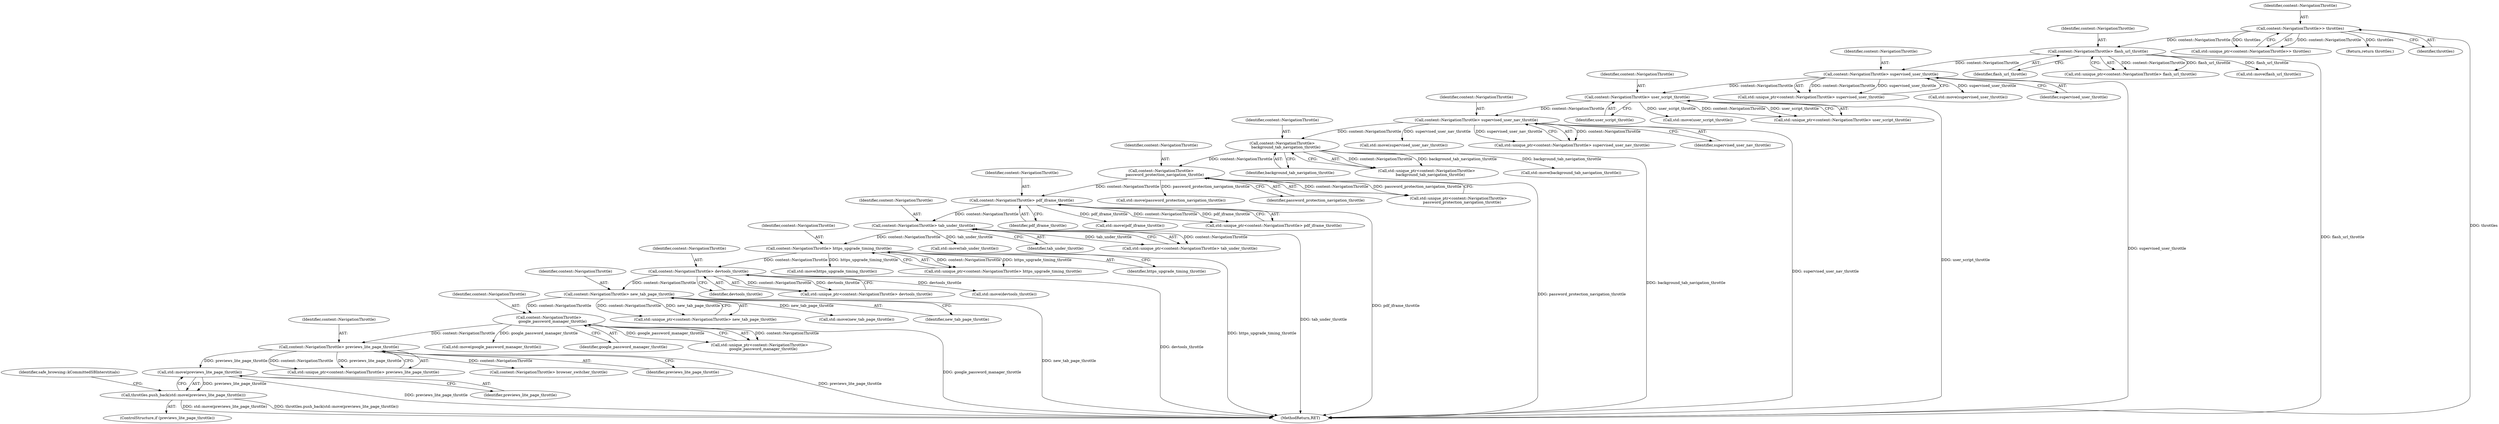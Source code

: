 digraph "0_Chrome_5bb223676defeba9c44a5ce42460c86e24561e73@API" {
"1000370" [label="(Call,std::move(previews_lite_page_throttle))"];
"1000362" [label="(Call,content::NavigationThrottle> previews_lite_page_throttle)"];
"1000349" [label="(Call,content::NavigationThrottle>\n      google_password_manager_throttle)"];
"1000336" [label="(Call,content::NavigationThrottle> new_tab_page_throttle)"];
"1000323" [label="(Call,content::NavigationThrottle> devtools_throttle)"];
"1000310" [label="(Call,content::NavigationThrottle> https_upgrade_timing_throttle)"];
"1000269" [label="(Call,content::NavigationThrottle> tab_under_throttle)"];
"1000256" [label="(Call,content::NavigationThrottle> pdf_iframe_throttle)"];
"1000242" [label="(Call,content::NavigationThrottle>\n      password_protection_navigation_throttle)"];
"1000229" [label="(Call,content::NavigationThrottle>\n      background_tab_navigation_throttle)"];
"1000205" [label="(Call,content::NavigationThrottle> supervised_user_nav_throttle)"];
"1000192" [label="(Call,content::NavigationThrottle> user_script_throttle)"];
"1000132" [label="(Call,content::NavigationThrottle> supervised_user_throttle)"];
"1000119" [label="(Call,content::NavigationThrottle> flash_url_throttle)"];
"1000107" [label="(Call,content::NavigationThrottle>> throttles)"];
"1000369" [label="(Call,throttles.push_back(std::move(previews_lite_page_throttle)))"];
"1000121" [label="(Identifier,flash_url_throttle)"];
"1000193" [label="(Identifier,content::NavigationThrottle)"];
"1000206" [label="(Identifier,content::NavigationThrottle)"];
"1000318" [label="(Call,std::move(https_upgrade_timing_throttle))"];
"1000349" [label="(Call,content::NavigationThrottle>\n      google_password_manager_throttle)"];
"1000277" [label="(Call,std::move(tab_under_throttle))"];
"1000230" [label="(Identifier,content::NavigationThrottle)"];
"1000360" [label="(Call,std::unique_ptr<content::NavigationThrottle> previews_lite_page_throttle)"];
"1000107" [label="(Call,content::NavigationThrottle>> throttles)"];
"1000363" [label="(Identifier,content::NavigationThrottle)"];
"1000231" [label="(Identifier,background_tab_navigation_throttle)"];
"1000336" [label="(Call,content::NavigationThrottle> new_tab_page_throttle)"];
"1000270" [label="(Identifier,content::NavigationThrottle)"];
"1000132" [label="(Call,content::NavigationThrottle> supervised_user_throttle)"];
"1000130" [label="(Call,std::unique_ptr<content::NavigationThrottle> supervised_user_throttle)"];
"1000120" [label="(Identifier,content::NavigationThrottle)"];
"1000105" [label="(Call,std::unique_ptr<content::NavigationThrottle>> throttles)"];
"1000310" [label="(Call,content::NavigationThrottle> https_upgrade_timing_throttle)"];
"1000251" [label="(Call,std::move(password_protection_navigation_throttle))"];
"1000324" [label="(Identifier,content::NavigationThrottle)"];
"1000140" [label="(Call,std::move(supervised_user_throttle))"];
"1000357" [label="(Call,std::move(google_password_manager_throttle))"];
"1000351" [label="(Identifier,google_password_manager_throttle)"];
"1000371" [label="(Identifier,previews_lite_page_throttle)"];
"1000325" [label="(Identifier,devtools_throttle)"];
"1000334" [label="(Call,std::unique_ptr<content::NavigationThrottle> new_tab_page_throttle)"];
"1000308" [label="(Call,std::unique_ptr<content::NavigationThrottle> https_upgrade_timing_throttle)"];
"1000271" [label="(Identifier,tab_under_throttle)"];
"1000242" [label="(Call,content::NavigationThrottle>\n      password_protection_navigation_throttle)"];
"1000194" [label="(Identifier,user_script_throttle)"];
"1000395" [label="(Return,return throttles;)"];
"1000205" [label="(Call,content::NavigationThrottle> supervised_user_nav_throttle)"];
"1000323" [label="(Call,content::NavigationThrottle> devtools_throttle)"];
"1000200" [label="(Call,std::move(user_script_throttle))"];
"1000397" [label="(MethodReturn,RET)"];
"1000119" [label="(Call,content::NavigationThrottle> flash_url_throttle)"];
"1000269" [label="(Call,content::NavigationThrottle> tab_under_throttle)"];
"1000227" [label="(Call,std::unique_ptr<content::NavigationThrottle>\n      background_tab_navigation_throttle)"];
"1000133" [label="(Identifier,content::NavigationThrottle)"];
"1000374" [label="(Identifier,safe_browsing::kCommittedSBInterstitials)"];
"1000258" [label="(Identifier,pdf_iframe_throttle)"];
"1000337" [label="(Identifier,content::NavigationThrottle)"];
"1000369" [label="(Call,throttles.push_back(std::move(previews_lite_page_throttle)))"];
"1000312" [label="(Identifier,https_upgrade_timing_throttle)"];
"1000237" [label="(Call,std::move(background_tab_navigation_throttle))"];
"1000311" [label="(Identifier,content::NavigationThrottle)"];
"1000321" [label="(Call,std::unique_ptr<content::NavigationThrottle> devtools_throttle)"];
"1000370" [label="(Call,std::move(previews_lite_page_throttle))"];
"1000256" [label="(Call,content::NavigationThrottle> pdf_iframe_throttle)"];
"1000267" [label="(Call,std::unique_ptr<content::NavigationThrottle> tab_under_throttle)"];
"1000344" [label="(Call,std::move(new_tab_page_throttle))"];
"1000338" [label="(Identifier,new_tab_page_throttle)"];
"1000264" [label="(Call,std::move(pdf_iframe_throttle))"];
"1000244" [label="(Identifier,password_protection_navigation_throttle)"];
"1000229" [label="(Call,content::NavigationThrottle>\n      background_tab_navigation_throttle)"];
"1000213" [label="(Call,std::move(supervised_user_nav_throttle))"];
"1000117" [label="(Call,std::unique_ptr<content::NavigationThrottle> flash_url_throttle)"];
"1000127" [label="(Call,std::move(flash_url_throttle))"];
"1000347" [label="(Call,std::unique_ptr<content::NavigationThrottle>\n      google_password_manager_throttle)"];
"1000203" [label="(Call,std::unique_ptr<content::NavigationThrottle> supervised_user_nav_throttle)"];
"1000109" [label="(Identifier,throttles)"];
"1000108" [label="(Identifier,content::NavigationThrottle)"];
"1000350" [label="(Identifier,content::NavigationThrottle)"];
"1000243" [label="(Identifier,content::NavigationThrottle)"];
"1000367" [label="(ControlStructure,if (previews_lite_page_throttle))"];
"1000254" [label="(Call,std::unique_ptr<content::NavigationThrottle> pdf_iframe_throttle)"];
"1000257" [label="(Identifier,content::NavigationThrottle)"];
"1000385" [label="(Call,content::NavigationThrottle> browser_switcher_throttle)"];
"1000240" [label="(Call,std::unique_ptr<content::NavigationThrottle>\n      password_protection_navigation_throttle)"];
"1000331" [label="(Call,std::move(devtools_throttle))"];
"1000190" [label="(Call,std::unique_ptr<content::NavigationThrottle> user_script_throttle)"];
"1000192" [label="(Call,content::NavigationThrottle> user_script_throttle)"];
"1000207" [label="(Identifier,supervised_user_nav_throttle)"];
"1000362" [label="(Call,content::NavigationThrottle> previews_lite_page_throttle)"];
"1000364" [label="(Identifier,previews_lite_page_throttle)"];
"1000134" [label="(Identifier,supervised_user_throttle)"];
"1000370" -> "1000369"  [label="AST: "];
"1000370" -> "1000371"  [label="CFG: "];
"1000371" -> "1000370"  [label="AST: "];
"1000369" -> "1000370"  [label="CFG: "];
"1000370" -> "1000397"  [label="DDG: previews_lite_page_throttle"];
"1000370" -> "1000369"  [label="DDG: previews_lite_page_throttle"];
"1000362" -> "1000370"  [label="DDG: previews_lite_page_throttle"];
"1000362" -> "1000360"  [label="AST: "];
"1000362" -> "1000364"  [label="CFG: "];
"1000363" -> "1000362"  [label="AST: "];
"1000364" -> "1000362"  [label="AST: "];
"1000360" -> "1000362"  [label="CFG: "];
"1000362" -> "1000397"  [label="DDG: previews_lite_page_throttle"];
"1000362" -> "1000360"  [label="DDG: content::NavigationThrottle"];
"1000362" -> "1000360"  [label="DDG: previews_lite_page_throttle"];
"1000349" -> "1000362"  [label="DDG: content::NavigationThrottle"];
"1000362" -> "1000385"  [label="DDG: content::NavigationThrottle"];
"1000349" -> "1000347"  [label="AST: "];
"1000349" -> "1000351"  [label="CFG: "];
"1000350" -> "1000349"  [label="AST: "];
"1000351" -> "1000349"  [label="AST: "];
"1000347" -> "1000349"  [label="CFG: "];
"1000349" -> "1000397"  [label="DDG: google_password_manager_throttle"];
"1000349" -> "1000347"  [label="DDG: content::NavigationThrottle"];
"1000349" -> "1000347"  [label="DDG: google_password_manager_throttle"];
"1000336" -> "1000349"  [label="DDG: content::NavigationThrottle"];
"1000349" -> "1000357"  [label="DDG: google_password_manager_throttle"];
"1000336" -> "1000334"  [label="AST: "];
"1000336" -> "1000338"  [label="CFG: "];
"1000337" -> "1000336"  [label="AST: "];
"1000338" -> "1000336"  [label="AST: "];
"1000334" -> "1000336"  [label="CFG: "];
"1000336" -> "1000397"  [label="DDG: new_tab_page_throttle"];
"1000336" -> "1000334"  [label="DDG: content::NavigationThrottle"];
"1000336" -> "1000334"  [label="DDG: new_tab_page_throttle"];
"1000323" -> "1000336"  [label="DDG: content::NavigationThrottle"];
"1000336" -> "1000344"  [label="DDG: new_tab_page_throttle"];
"1000323" -> "1000321"  [label="AST: "];
"1000323" -> "1000325"  [label="CFG: "];
"1000324" -> "1000323"  [label="AST: "];
"1000325" -> "1000323"  [label="AST: "];
"1000321" -> "1000323"  [label="CFG: "];
"1000323" -> "1000397"  [label="DDG: devtools_throttle"];
"1000323" -> "1000321"  [label="DDG: content::NavigationThrottle"];
"1000323" -> "1000321"  [label="DDG: devtools_throttle"];
"1000310" -> "1000323"  [label="DDG: content::NavigationThrottle"];
"1000323" -> "1000331"  [label="DDG: devtools_throttle"];
"1000310" -> "1000308"  [label="AST: "];
"1000310" -> "1000312"  [label="CFG: "];
"1000311" -> "1000310"  [label="AST: "];
"1000312" -> "1000310"  [label="AST: "];
"1000308" -> "1000310"  [label="CFG: "];
"1000310" -> "1000397"  [label="DDG: https_upgrade_timing_throttle"];
"1000310" -> "1000308"  [label="DDG: content::NavigationThrottle"];
"1000310" -> "1000308"  [label="DDG: https_upgrade_timing_throttle"];
"1000269" -> "1000310"  [label="DDG: content::NavigationThrottle"];
"1000310" -> "1000318"  [label="DDG: https_upgrade_timing_throttle"];
"1000269" -> "1000267"  [label="AST: "];
"1000269" -> "1000271"  [label="CFG: "];
"1000270" -> "1000269"  [label="AST: "];
"1000271" -> "1000269"  [label="AST: "];
"1000267" -> "1000269"  [label="CFG: "];
"1000269" -> "1000397"  [label="DDG: tab_under_throttle"];
"1000269" -> "1000267"  [label="DDG: content::NavigationThrottle"];
"1000269" -> "1000267"  [label="DDG: tab_under_throttle"];
"1000256" -> "1000269"  [label="DDG: content::NavigationThrottle"];
"1000269" -> "1000277"  [label="DDG: tab_under_throttle"];
"1000256" -> "1000254"  [label="AST: "];
"1000256" -> "1000258"  [label="CFG: "];
"1000257" -> "1000256"  [label="AST: "];
"1000258" -> "1000256"  [label="AST: "];
"1000254" -> "1000256"  [label="CFG: "];
"1000256" -> "1000397"  [label="DDG: pdf_iframe_throttle"];
"1000256" -> "1000254"  [label="DDG: content::NavigationThrottle"];
"1000256" -> "1000254"  [label="DDG: pdf_iframe_throttle"];
"1000242" -> "1000256"  [label="DDG: content::NavigationThrottle"];
"1000256" -> "1000264"  [label="DDG: pdf_iframe_throttle"];
"1000242" -> "1000240"  [label="AST: "];
"1000242" -> "1000244"  [label="CFG: "];
"1000243" -> "1000242"  [label="AST: "];
"1000244" -> "1000242"  [label="AST: "];
"1000240" -> "1000242"  [label="CFG: "];
"1000242" -> "1000397"  [label="DDG: password_protection_navigation_throttle"];
"1000242" -> "1000240"  [label="DDG: content::NavigationThrottle"];
"1000242" -> "1000240"  [label="DDG: password_protection_navigation_throttle"];
"1000229" -> "1000242"  [label="DDG: content::NavigationThrottle"];
"1000242" -> "1000251"  [label="DDG: password_protection_navigation_throttle"];
"1000229" -> "1000227"  [label="AST: "];
"1000229" -> "1000231"  [label="CFG: "];
"1000230" -> "1000229"  [label="AST: "];
"1000231" -> "1000229"  [label="AST: "];
"1000227" -> "1000229"  [label="CFG: "];
"1000229" -> "1000397"  [label="DDG: background_tab_navigation_throttle"];
"1000229" -> "1000227"  [label="DDG: content::NavigationThrottle"];
"1000229" -> "1000227"  [label="DDG: background_tab_navigation_throttle"];
"1000205" -> "1000229"  [label="DDG: content::NavigationThrottle"];
"1000229" -> "1000237"  [label="DDG: background_tab_navigation_throttle"];
"1000205" -> "1000203"  [label="AST: "];
"1000205" -> "1000207"  [label="CFG: "];
"1000206" -> "1000205"  [label="AST: "];
"1000207" -> "1000205"  [label="AST: "];
"1000203" -> "1000205"  [label="CFG: "];
"1000205" -> "1000397"  [label="DDG: supervised_user_nav_throttle"];
"1000205" -> "1000203"  [label="DDG: content::NavigationThrottle"];
"1000205" -> "1000203"  [label="DDG: supervised_user_nav_throttle"];
"1000192" -> "1000205"  [label="DDG: content::NavigationThrottle"];
"1000205" -> "1000213"  [label="DDG: supervised_user_nav_throttle"];
"1000192" -> "1000190"  [label="AST: "];
"1000192" -> "1000194"  [label="CFG: "];
"1000193" -> "1000192"  [label="AST: "];
"1000194" -> "1000192"  [label="AST: "];
"1000190" -> "1000192"  [label="CFG: "];
"1000192" -> "1000397"  [label="DDG: user_script_throttle"];
"1000192" -> "1000190"  [label="DDG: content::NavigationThrottle"];
"1000192" -> "1000190"  [label="DDG: user_script_throttle"];
"1000132" -> "1000192"  [label="DDG: content::NavigationThrottle"];
"1000192" -> "1000200"  [label="DDG: user_script_throttle"];
"1000132" -> "1000130"  [label="AST: "];
"1000132" -> "1000134"  [label="CFG: "];
"1000133" -> "1000132"  [label="AST: "];
"1000134" -> "1000132"  [label="AST: "];
"1000130" -> "1000132"  [label="CFG: "];
"1000132" -> "1000397"  [label="DDG: supervised_user_throttle"];
"1000132" -> "1000130"  [label="DDG: content::NavigationThrottle"];
"1000132" -> "1000130"  [label="DDG: supervised_user_throttle"];
"1000119" -> "1000132"  [label="DDG: content::NavigationThrottle"];
"1000132" -> "1000140"  [label="DDG: supervised_user_throttle"];
"1000119" -> "1000117"  [label="AST: "];
"1000119" -> "1000121"  [label="CFG: "];
"1000120" -> "1000119"  [label="AST: "];
"1000121" -> "1000119"  [label="AST: "];
"1000117" -> "1000119"  [label="CFG: "];
"1000119" -> "1000397"  [label="DDG: flash_url_throttle"];
"1000119" -> "1000117"  [label="DDG: content::NavigationThrottle"];
"1000119" -> "1000117"  [label="DDG: flash_url_throttle"];
"1000107" -> "1000119"  [label="DDG: content::NavigationThrottle"];
"1000119" -> "1000127"  [label="DDG: flash_url_throttle"];
"1000107" -> "1000105"  [label="AST: "];
"1000107" -> "1000109"  [label="CFG: "];
"1000108" -> "1000107"  [label="AST: "];
"1000109" -> "1000107"  [label="AST: "];
"1000105" -> "1000107"  [label="CFG: "];
"1000107" -> "1000397"  [label="DDG: throttles"];
"1000107" -> "1000105"  [label="DDG: content::NavigationThrottle"];
"1000107" -> "1000105"  [label="DDG: throttles"];
"1000107" -> "1000395"  [label="DDG: throttles"];
"1000369" -> "1000367"  [label="AST: "];
"1000374" -> "1000369"  [label="CFG: "];
"1000369" -> "1000397"  [label="DDG: throttles.push_back(std::move(previews_lite_page_throttle))"];
"1000369" -> "1000397"  [label="DDG: std::move(previews_lite_page_throttle)"];
}
